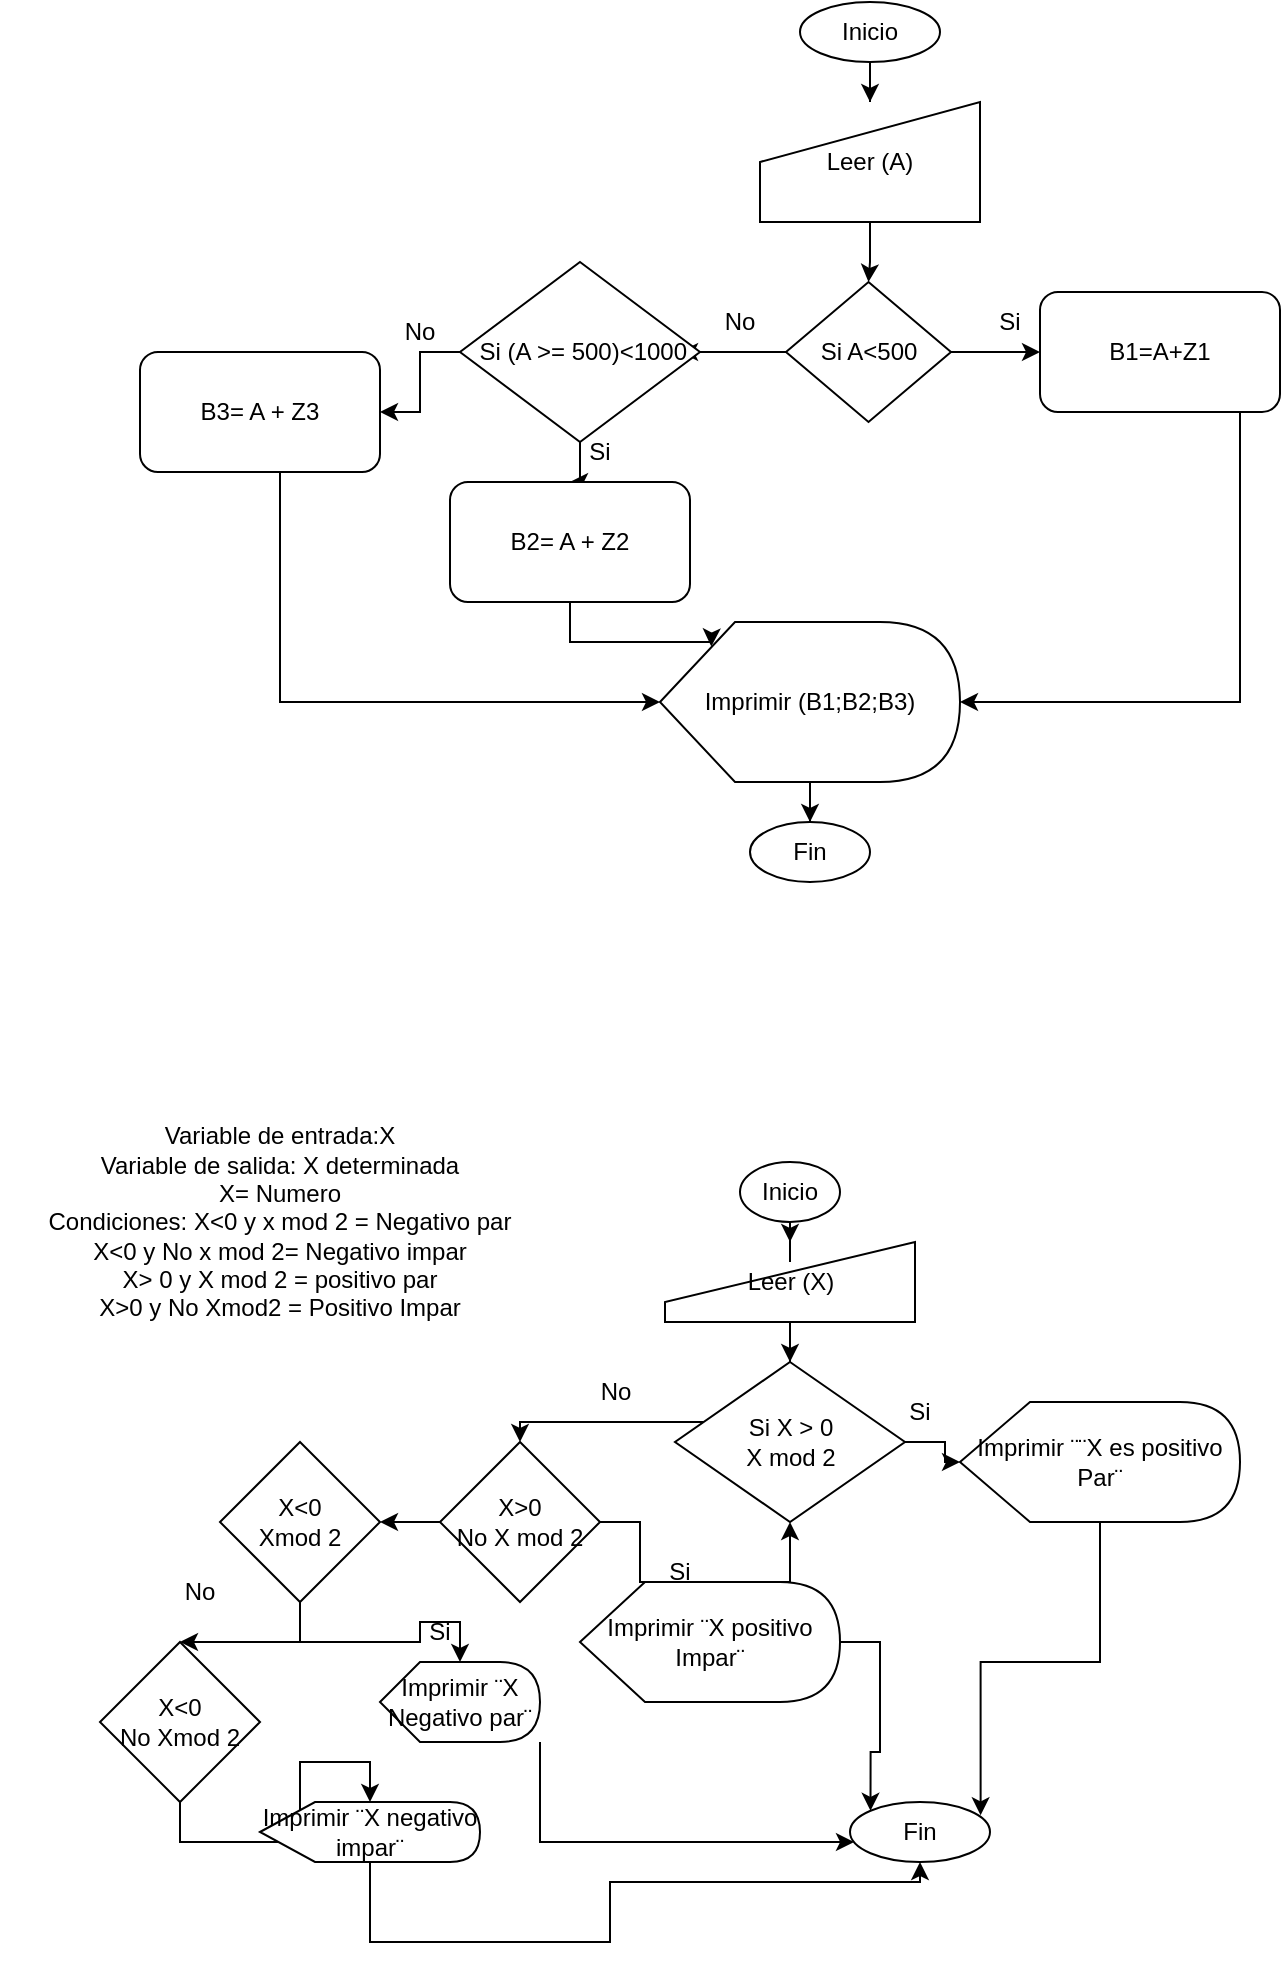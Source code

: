 <mxfile version="16.6.1" type="github">
  <diagram id="kgpKYQtTHZ0yAKxKKP6v" name="Page-1">
    <mxGraphModel dx="1718" dy="482" grid="1" gridSize="10" guides="1" tooltips="1" connect="1" arrows="1" fold="1" page="1" pageScale="1" pageWidth="850" pageHeight="1100" math="0" shadow="0">
      <root>
        <mxCell id="0" />
        <mxCell id="1" parent="0" />
        <mxCell id="ByjbVsPNWMyPK0oeUUoG-3" value="" style="edgeStyle=orthogonalEdgeStyle;rounded=0;orthogonalLoop=1;jettySize=auto;html=1;" parent="1" source="ByjbVsPNWMyPK0oeUUoG-1" target="ByjbVsPNWMyPK0oeUUoG-2" edge="1">
          <mxGeometry relative="1" as="geometry" />
        </mxCell>
        <mxCell id="ByjbVsPNWMyPK0oeUUoG-1" value="Inicio" style="ellipse;whiteSpace=wrap;html=1;" parent="1" vertex="1">
          <mxGeometry x="350" y="10" width="70" height="30" as="geometry" />
        </mxCell>
        <mxCell id="ByjbVsPNWMyPK0oeUUoG-5" value="" style="edgeStyle=orthogonalEdgeStyle;rounded=0;orthogonalLoop=1;jettySize=auto;html=1;" parent="1" source="ByjbVsPNWMyPK0oeUUoG-2" target="ByjbVsPNWMyPK0oeUUoG-4" edge="1">
          <mxGeometry relative="1" as="geometry" />
        </mxCell>
        <mxCell id="ByjbVsPNWMyPK0oeUUoG-2" value="Leer (A)" style="shape=manualInput;whiteSpace=wrap;html=1;" parent="1" vertex="1">
          <mxGeometry x="330" y="60" width="110" height="60" as="geometry" />
        </mxCell>
        <mxCell id="ByjbVsPNWMyPK0oeUUoG-7" value="" style="edgeStyle=orthogonalEdgeStyle;rounded=0;orthogonalLoop=1;jettySize=auto;html=1;" parent="1" source="ByjbVsPNWMyPK0oeUUoG-4" target="ByjbVsPNWMyPK0oeUUoG-6" edge="1">
          <mxGeometry relative="1" as="geometry" />
        </mxCell>
        <mxCell id="ByjbVsPNWMyPK0oeUUoG-9" value="" style="edgeStyle=orthogonalEdgeStyle;rounded=0;orthogonalLoop=1;jettySize=auto;html=1;" parent="1" source="ByjbVsPNWMyPK0oeUUoG-4" edge="1">
          <mxGeometry relative="1" as="geometry">
            <mxPoint x="290" y="185" as="targetPoint" />
          </mxGeometry>
        </mxCell>
        <mxCell id="ByjbVsPNWMyPK0oeUUoG-4" value="Si A&amp;lt;500" style="rhombus;whiteSpace=wrap;html=1;" parent="1" vertex="1">
          <mxGeometry x="343" y="150" width="82.5" height="70" as="geometry" />
        </mxCell>
        <mxCell id="ByjbVsPNWMyPK0oeUUoG-26" style="edgeStyle=orthogonalEdgeStyle;rounded=0;orthogonalLoop=1;jettySize=auto;html=1;entryX=1;entryY=0.5;entryDx=0;entryDy=0;entryPerimeter=0;" parent="1" source="ByjbVsPNWMyPK0oeUUoG-6" target="ByjbVsPNWMyPK0oeUUoG-22" edge="1">
          <mxGeometry relative="1" as="geometry">
            <Array as="points">
              <mxPoint x="570" y="360" />
            </Array>
          </mxGeometry>
        </mxCell>
        <mxCell id="ByjbVsPNWMyPK0oeUUoG-6" value="B1=A+Z1" style="rounded=1;whiteSpace=wrap;html=1;" parent="1" vertex="1">
          <mxGeometry x="470" y="155" width="120" height="60" as="geometry" />
        </mxCell>
        <mxCell id="ByjbVsPNWMyPK0oeUUoG-10" value="No" style="text;html=1;strokeColor=none;fillColor=none;align=center;verticalAlign=middle;whiteSpace=wrap;rounded=0;" parent="1" vertex="1">
          <mxGeometry x="290" y="155" width="60" height="30" as="geometry" />
        </mxCell>
        <mxCell id="ByjbVsPNWMyPK0oeUUoG-12" value="Si" style="text;html=1;strokeColor=none;fillColor=none;align=center;verticalAlign=middle;whiteSpace=wrap;rounded=0;" parent="1" vertex="1">
          <mxGeometry x="425" y="155" width="60" height="30" as="geometry" />
        </mxCell>
        <mxCell id="ByjbVsPNWMyPK0oeUUoG-16" value="" style="edgeStyle=orthogonalEdgeStyle;rounded=0;orthogonalLoop=1;jettySize=auto;html=1;" parent="1" source="ByjbVsPNWMyPK0oeUUoG-14" target="ByjbVsPNWMyPK0oeUUoG-15" edge="1">
          <mxGeometry relative="1" as="geometry" />
        </mxCell>
        <mxCell id="ByjbVsPNWMyPK0oeUUoG-18" value="" style="edgeStyle=orthogonalEdgeStyle;rounded=0;orthogonalLoop=1;jettySize=auto;html=1;" parent="1" source="ByjbVsPNWMyPK0oeUUoG-14" target="ByjbVsPNWMyPK0oeUUoG-17" edge="1">
          <mxGeometry relative="1" as="geometry" />
        </mxCell>
        <mxCell id="ByjbVsPNWMyPK0oeUUoG-14" value="&lt;span&gt;&amp;nbsp;Si (A &amp;gt;= 500)&amp;lt;1000&lt;/span&gt;" style="rhombus;whiteSpace=wrap;html=1;" parent="1" vertex="1">
          <mxGeometry x="180" y="140" width="120" height="90" as="geometry" />
        </mxCell>
        <mxCell id="ByjbVsPNWMyPK0oeUUoG-25" style="edgeStyle=orthogonalEdgeStyle;rounded=0;orthogonalLoop=1;jettySize=auto;html=1;entryX=0.171;entryY=0.153;entryDx=0;entryDy=0;entryPerimeter=0;" parent="1" source="ByjbVsPNWMyPK0oeUUoG-15" target="ByjbVsPNWMyPK0oeUUoG-22" edge="1">
          <mxGeometry relative="1" as="geometry">
            <Array as="points">
              <mxPoint x="235" y="330" />
              <mxPoint x="306" y="330" />
            </Array>
          </mxGeometry>
        </mxCell>
        <mxCell id="ByjbVsPNWMyPK0oeUUoG-15" value="B2= A + Z2" style="rounded=1;whiteSpace=wrap;html=1;" parent="1" vertex="1">
          <mxGeometry x="175" y="250" width="120" height="60" as="geometry" />
        </mxCell>
        <mxCell id="ByjbVsPNWMyPK0oeUUoG-24" style="edgeStyle=orthogonalEdgeStyle;rounded=0;orthogonalLoop=1;jettySize=auto;html=1;entryX=0;entryY=0.5;entryDx=0;entryDy=0;entryPerimeter=0;" parent="1" source="ByjbVsPNWMyPK0oeUUoG-17" target="ByjbVsPNWMyPK0oeUUoG-22" edge="1">
          <mxGeometry relative="1" as="geometry">
            <Array as="points">
              <mxPoint x="90" y="360" />
            </Array>
          </mxGeometry>
        </mxCell>
        <mxCell id="ByjbVsPNWMyPK0oeUUoG-17" value="B3= A + Z3" style="rounded=1;whiteSpace=wrap;html=1;" parent="1" vertex="1">
          <mxGeometry x="20" y="185" width="120" height="60" as="geometry" />
        </mxCell>
        <mxCell id="ByjbVsPNWMyPK0oeUUoG-20" value="Si" style="text;html=1;strokeColor=none;fillColor=none;align=center;verticalAlign=middle;whiteSpace=wrap;rounded=0;" parent="1" vertex="1">
          <mxGeometry x="220" y="220" width="60" height="30" as="geometry" />
        </mxCell>
        <mxCell id="ByjbVsPNWMyPK0oeUUoG-21" value="No" style="text;html=1;strokeColor=none;fillColor=none;align=center;verticalAlign=middle;whiteSpace=wrap;rounded=0;" parent="1" vertex="1">
          <mxGeometry x="130" y="160" width="60" height="30" as="geometry" />
        </mxCell>
        <mxCell id="ByjbVsPNWMyPK0oeUUoG-28" value="" style="edgeStyle=orthogonalEdgeStyle;rounded=0;orthogonalLoop=1;jettySize=auto;html=1;" parent="1" source="ByjbVsPNWMyPK0oeUUoG-22" target="ByjbVsPNWMyPK0oeUUoG-27" edge="1">
          <mxGeometry relative="1" as="geometry" />
        </mxCell>
        <mxCell id="ByjbVsPNWMyPK0oeUUoG-22" value="Imprimir (B1;B2;B3)" style="shape=display;whiteSpace=wrap;html=1;" parent="1" vertex="1">
          <mxGeometry x="280" y="320" width="150" height="80" as="geometry" />
        </mxCell>
        <mxCell id="ByjbVsPNWMyPK0oeUUoG-27" value="Fin" style="ellipse;whiteSpace=wrap;html=1;" parent="1" vertex="1">
          <mxGeometry x="325" y="420" width="60" height="30" as="geometry" />
        </mxCell>
        <mxCell id="4bbGpndZAnQvG1SRmh3T-4" value="" style="edgeStyle=orthogonalEdgeStyle;rounded=0;orthogonalLoop=1;jettySize=auto;html=1;" edge="1" parent="1" source="4bbGpndZAnQvG1SRmh3T-1" target="4bbGpndZAnQvG1SRmh3T-2">
          <mxGeometry relative="1" as="geometry" />
        </mxCell>
        <mxCell id="4bbGpndZAnQvG1SRmh3T-1" value="Inicio" style="ellipse;whiteSpace=wrap;html=1;" vertex="1" parent="1">
          <mxGeometry x="320" y="590" width="50" height="30" as="geometry" />
        </mxCell>
        <mxCell id="4bbGpndZAnQvG1SRmh3T-7" value="" style="edgeStyle=orthogonalEdgeStyle;rounded=0;orthogonalLoop=1;jettySize=auto;html=1;" edge="1" parent="1" source="4bbGpndZAnQvG1SRmh3T-2" target="4bbGpndZAnQvG1SRmh3T-6">
          <mxGeometry relative="1" as="geometry" />
        </mxCell>
        <mxCell id="4bbGpndZAnQvG1SRmh3T-2" value="Leer (X)" style="shape=manualInput;whiteSpace=wrap;html=1;" vertex="1" parent="1">
          <mxGeometry x="282.5" y="630" width="125" height="40" as="geometry" />
        </mxCell>
        <mxCell id="4bbGpndZAnQvG1SRmh3T-5" value="Variable de entrada:X&lt;br&gt;Variable de salida: X determinada&lt;br&gt;X= Numero&lt;br&gt;Condiciones: X&amp;lt;0 y x mod 2 = Negativo par&lt;br&gt;X&amp;lt;0 y No x mod 2= Negativo impar&lt;br&gt;X&amp;gt; 0 y X mod 2 = positivo par&lt;br&gt;X&amp;gt;0 y No Xmod2 = Positivo Impar" style="text;html=1;strokeColor=none;fillColor=none;align=center;verticalAlign=middle;whiteSpace=wrap;rounded=0;" vertex="1" parent="1">
          <mxGeometry x="-50" y="570" width="280" height="100" as="geometry" />
        </mxCell>
        <mxCell id="4bbGpndZAnQvG1SRmh3T-9" value="" style="edgeStyle=orthogonalEdgeStyle;rounded=0;orthogonalLoop=1;jettySize=auto;html=1;" edge="1" parent="1" source="4bbGpndZAnQvG1SRmh3T-6" target="4bbGpndZAnQvG1SRmh3T-11">
          <mxGeometry relative="1" as="geometry">
            <mxPoint x="426" y="740" as="targetPoint" />
          </mxGeometry>
        </mxCell>
        <mxCell id="4bbGpndZAnQvG1SRmh3T-13" value="" style="edgeStyle=orthogonalEdgeStyle;rounded=0;orthogonalLoop=1;jettySize=auto;html=1;" edge="1" parent="1" source="4bbGpndZAnQvG1SRmh3T-6" target="4bbGpndZAnQvG1SRmh3T-12">
          <mxGeometry relative="1" as="geometry">
            <Array as="points">
              <mxPoint x="240" y="720" />
              <mxPoint x="240" y="720" />
            </Array>
          </mxGeometry>
        </mxCell>
        <mxCell id="4bbGpndZAnQvG1SRmh3T-6" value="Si X &amp;gt; 0&lt;br&gt;X mod 2" style="rhombus;whiteSpace=wrap;html=1;" vertex="1" parent="1">
          <mxGeometry x="287.5" y="690" width="115" height="80" as="geometry" />
        </mxCell>
        <mxCell id="4bbGpndZAnQvG1SRmh3T-10" value="Si" style="text;html=1;strokeColor=none;fillColor=none;align=center;verticalAlign=middle;whiteSpace=wrap;rounded=0;" vertex="1" parent="1">
          <mxGeometry x="380" y="700" width="60" height="30" as="geometry" />
        </mxCell>
        <mxCell id="4bbGpndZAnQvG1SRmh3T-35" style="edgeStyle=orthogonalEdgeStyle;rounded=0;orthogonalLoop=1;jettySize=auto;html=1;entryX=0.933;entryY=0.222;entryDx=0;entryDy=0;entryPerimeter=0;" edge="1" parent="1" source="4bbGpndZAnQvG1SRmh3T-11" target="4bbGpndZAnQvG1SRmh3T-31">
          <mxGeometry relative="1" as="geometry" />
        </mxCell>
        <mxCell id="4bbGpndZAnQvG1SRmh3T-11" value="Imprimir ¨¨X es positivo Par¨" style="shape=display;whiteSpace=wrap;html=1;" vertex="1" parent="1">
          <mxGeometry x="430" y="710" width="140" height="60" as="geometry" />
        </mxCell>
        <mxCell id="4bbGpndZAnQvG1SRmh3T-15" value="" style="edgeStyle=orthogonalEdgeStyle;rounded=0;orthogonalLoop=1;jettySize=auto;html=1;" edge="1" parent="1" source="4bbGpndZAnQvG1SRmh3T-12" target="4bbGpndZAnQvG1SRmh3T-6">
          <mxGeometry relative="1" as="geometry">
            <Array as="points">
              <mxPoint x="270" y="770" />
              <mxPoint x="270" y="800" />
              <mxPoint x="345" y="800" />
            </Array>
          </mxGeometry>
        </mxCell>
        <mxCell id="4bbGpndZAnQvG1SRmh3T-21" value="" style="edgeStyle=orthogonalEdgeStyle;rounded=0;orthogonalLoop=1;jettySize=auto;html=1;" edge="1" parent="1" source="4bbGpndZAnQvG1SRmh3T-12" target="4bbGpndZAnQvG1SRmh3T-16">
          <mxGeometry relative="1" as="geometry" />
        </mxCell>
        <mxCell id="4bbGpndZAnQvG1SRmh3T-12" value="X&amp;gt;0&lt;br&gt;No X mod 2" style="rhombus;whiteSpace=wrap;html=1;" vertex="1" parent="1">
          <mxGeometry x="170" y="730" width="80" height="80" as="geometry" />
        </mxCell>
        <mxCell id="4bbGpndZAnQvG1SRmh3T-32" style="edgeStyle=orthogonalEdgeStyle;rounded=0;orthogonalLoop=1;jettySize=auto;html=1;entryX=0;entryY=0;entryDx=0;entryDy=0;" edge="1" parent="1" source="4bbGpndZAnQvG1SRmh3T-14" target="4bbGpndZAnQvG1SRmh3T-31">
          <mxGeometry relative="1" as="geometry" />
        </mxCell>
        <mxCell id="4bbGpndZAnQvG1SRmh3T-14" value="Imprimir ¨X positivo Impar¨" style="shape=display;whiteSpace=wrap;html=1;" vertex="1" parent="1">
          <mxGeometry x="240" y="800" width="130" height="60" as="geometry" />
        </mxCell>
        <mxCell id="4bbGpndZAnQvG1SRmh3T-25" value="" style="edgeStyle=orthogonalEdgeStyle;rounded=0;orthogonalLoop=1;jettySize=auto;html=1;" edge="1" parent="1" source="4bbGpndZAnQvG1SRmh3T-16" target="4bbGpndZAnQvG1SRmh3T-24">
          <mxGeometry relative="1" as="geometry" />
        </mxCell>
        <mxCell id="4bbGpndZAnQvG1SRmh3T-28" style="edgeStyle=orthogonalEdgeStyle;rounded=0;orthogonalLoop=1;jettySize=auto;html=1;" edge="1" parent="1" source="4bbGpndZAnQvG1SRmh3T-16" target="4bbGpndZAnQvG1SRmh3T-23">
          <mxGeometry relative="1" as="geometry" />
        </mxCell>
        <mxCell id="4bbGpndZAnQvG1SRmh3T-16" value="X&amp;lt;0&lt;br&gt;Xmod 2" style="rhombus;whiteSpace=wrap;html=1;" vertex="1" parent="1">
          <mxGeometry x="60" y="730" width="80" height="80" as="geometry" />
        </mxCell>
        <mxCell id="4bbGpndZAnQvG1SRmh3T-17" value="No" style="text;html=1;strokeColor=none;fillColor=none;align=center;verticalAlign=middle;whiteSpace=wrap;rounded=0;" vertex="1" parent="1">
          <mxGeometry x="228" y="690" width="60" height="30" as="geometry" />
        </mxCell>
        <mxCell id="4bbGpndZAnQvG1SRmh3T-20" value="Si" style="text;html=1;strokeColor=none;fillColor=none;align=center;verticalAlign=middle;whiteSpace=wrap;rounded=0;" vertex="1" parent="1">
          <mxGeometry x="260" y="780" width="60" height="30" as="geometry" />
        </mxCell>
        <mxCell id="4bbGpndZAnQvG1SRmh3T-33" style="edgeStyle=orthogonalEdgeStyle;rounded=0;orthogonalLoop=1;jettySize=auto;html=1;" edge="1" parent="1" source="4bbGpndZAnQvG1SRmh3T-23" target="4bbGpndZAnQvG1SRmh3T-31">
          <mxGeometry relative="1" as="geometry">
            <Array as="points">
              <mxPoint x="220" y="930" />
            </Array>
          </mxGeometry>
        </mxCell>
        <mxCell id="4bbGpndZAnQvG1SRmh3T-23" value="Imprimir ¨X Negativo par¨" style="shape=display;whiteSpace=wrap;html=1;" vertex="1" parent="1">
          <mxGeometry x="140" y="840" width="80" height="40" as="geometry" />
        </mxCell>
        <mxCell id="4bbGpndZAnQvG1SRmh3T-30" style="edgeStyle=orthogonalEdgeStyle;rounded=0;orthogonalLoop=1;jettySize=auto;html=1;" edge="1" parent="1" source="4bbGpndZAnQvG1SRmh3T-24" target="4bbGpndZAnQvG1SRmh3T-29">
          <mxGeometry relative="1" as="geometry" />
        </mxCell>
        <mxCell id="4bbGpndZAnQvG1SRmh3T-24" value="X&amp;lt;0&lt;br&gt;No Xmod 2" style="rhombus;whiteSpace=wrap;html=1;" vertex="1" parent="1">
          <mxGeometry y="830" width="80" height="80" as="geometry" />
        </mxCell>
        <mxCell id="4bbGpndZAnQvG1SRmh3T-26" value="No" style="text;html=1;strokeColor=none;fillColor=none;align=center;verticalAlign=middle;whiteSpace=wrap;rounded=0;" vertex="1" parent="1">
          <mxGeometry x="20" y="790" width="60" height="30" as="geometry" />
        </mxCell>
        <mxCell id="4bbGpndZAnQvG1SRmh3T-27" value="Si" style="text;html=1;strokeColor=none;fillColor=none;align=center;verticalAlign=middle;whiteSpace=wrap;rounded=0;" vertex="1" parent="1">
          <mxGeometry x="140" y="810" width="60" height="30" as="geometry" />
        </mxCell>
        <mxCell id="4bbGpndZAnQvG1SRmh3T-34" style="edgeStyle=orthogonalEdgeStyle;rounded=0;orthogonalLoop=1;jettySize=auto;html=1;" edge="1" parent="1" source="4bbGpndZAnQvG1SRmh3T-29" target="4bbGpndZAnQvG1SRmh3T-31">
          <mxGeometry relative="1" as="geometry">
            <Array as="points">
              <mxPoint x="135" y="980" />
              <mxPoint x="255" y="980" />
              <mxPoint x="255" y="950" />
            </Array>
          </mxGeometry>
        </mxCell>
        <mxCell id="4bbGpndZAnQvG1SRmh3T-29" value="Imprimir ¨X negativo impar¨" style="shape=display;whiteSpace=wrap;html=1;" vertex="1" parent="1">
          <mxGeometry x="80" y="910" width="110" height="30" as="geometry" />
        </mxCell>
        <mxCell id="4bbGpndZAnQvG1SRmh3T-31" value="Fin" style="ellipse;whiteSpace=wrap;html=1;" vertex="1" parent="1">
          <mxGeometry x="375" y="910" width="70" height="30" as="geometry" />
        </mxCell>
      </root>
    </mxGraphModel>
  </diagram>
</mxfile>
